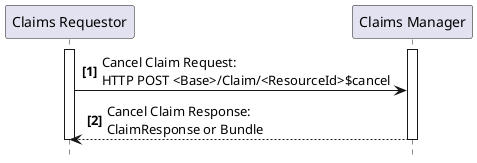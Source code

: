 @startuml
skinparam svgDimensionStyle false
hide footbox
autonumber "<b>[0]"
participant "Claims Requestor" as Req
participant "Claims Manager" as Man
activate Req
activate Man
Req -> Man : Cancel Claim Request:\nHTTP POST <Base>/Claim/<ResourceId>$cancel
Man --> Req : Cancel Claim Response:\nClaimResponse or Bundle
deactivate Man
deactivate Req
@enduml
